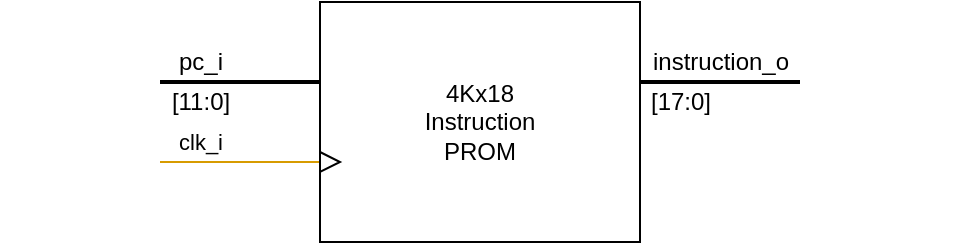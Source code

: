 <mxfile version="13.0.3" type="device"><diagram id="Li5Rl3-0IhGSLnciUuNi" name="Page-1"><mxGraphModel dx="1086" dy="806" grid="1" gridSize="10" guides="1" tooltips="1" connect="1" arrows="1" fold="1" page="1" pageScale="1" pageWidth="850" pageHeight="1100" math="0" shadow="0"><root><mxCell id="0"/><mxCell id="1" parent="0"/><mxCell id="MRmQ-671ziyOcFv2NNGt-1" style="edgeStyle=orthogonalEdgeStyle;rounded=0;orthogonalLoop=1;jettySize=auto;html=1;endArrow=none;endFill=0;strokeWidth=2;" parent="1" source="-xM4Njac7Bel6Wm34ZWw-1" edge="1"><mxGeometry relative="1" as="geometry"><mxPoint x="440" y="120" as="targetPoint"/><Array as="points"><mxPoint x="440" y="120"/></Array></mxGeometry></mxCell><mxCell id="MRmQ-671ziyOcFv2NNGt-2" value="&lt;span style=&quot;font-size: 12px;&quot;&gt;instruction_o&lt;/span&gt;" style="edgeLabel;html=1;align=center;verticalAlign=middle;resizable=0;points=[];labelBackgroundColor=none;" parent="MRmQ-671ziyOcFv2NNGt-1" vertex="1" connectable="0"><mxGeometry x="0.313" relative="1" as="geometry"><mxPoint x="-12.38" y="-10" as="offset"/></mxGeometry></mxCell><mxCell id="MRmQ-671ziyOcFv2NNGt-3" value="&lt;span style=&quot;font-size: 12px;&quot;&gt;[17:0]&lt;/span&gt;" style="edgeLabel;html=1;align=center;verticalAlign=middle;resizable=0;points=[];labelBackgroundColor=none;" parent="MRmQ-671ziyOcFv2NNGt-1" vertex="1" connectable="0"><mxGeometry x="-0.627" relative="1" as="geometry"><mxPoint x="5.24" y="10" as="offset"/></mxGeometry></mxCell><mxCell id="MRmQ-671ziyOcFv2NNGt-4" style="edgeStyle=orthogonalEdgeStyle;rounded=0;orthogonalLoop=1;jettySize=auto;html=1;endArrow=none;endFill=0;strokeWidth=2;" parent="1" source="-xM4Njac7Bel6Wm34ZWw-1" edge="1"><mxGeometry relative="1" as="geometry"><mxPoint x="120" y="120" as="targetPoint"/><Array as="points"><mxPoint x="180" y="120"/><mxPoint x="180" y="120"/></Array></mxGeometry></mxCell><mxCell id="MRmQ-671ziyOcFv2NNGt-5" value="&lt;span style=&quot;font-size: 12px;&quot;&gt;pc_i&lt;/span&gt;" style="edgeLabel;html=1;align=center;verticalAlign=middle;resizable=0;points=[];labelBackgroundColor=none;" parent="MRmQ-671ziyOcFv2NNGt-4" vertex="1" connectable="0"><mxGeometry x="0.127" y="-2" relative="1" as="geometry"><mxPoint x="-14.76" y="-8" as="offset"/></mxGeometry></mxCell><mxCell id="MRmQ-671ziyOcFv2NNGt-6" value="&lt;span style=&quot;font-size: 12px;&quot;&gt;[11:0]&lt;/span&gt;" style="edgeLabel;html=1;align=center;verticalAlign=middle;resizable=0;points=[];labelBackgroundColor=none;" parent="MRmQ-671ziyOcFv2NNGt-4" vertex="1" connectable="0"><mxGeometry x="-0.242" y="-1" relative="1" as="geometry"><mxPoint x="-29.52" y="11" as="offset"/></mxGeometry></mxCell><mxCell id="c9r8SsXnLIncSO47DS2p-2" style="edgeStyle=orthogonalEdgeStyle;rounded=0;orthogonalLoop=1;jettySize=auto;html=1;endArrow=none;endFill=0;fillColor=#ffe6cc;strokeColor=#d79b00;" parent="1" source="-xM4Njac7Bel6Wm34ZWw-1" edge="1"><mxGeometry relative="1" as="geometry"><mxPoint x="120" y="160" as="targetPoint"/><Array as="points"><mxPoint x="180" y="160"/><mxPoint x="180" y="160"/></Array></mxGeometry></mxCell><mxCell id="c9r8SsXnLIncSO47DS2p-3" value="clk_i" style="edgeLabel;html=1;align=center;verticalAlign=middle;resizable=0;points=[];labelBackgroundColor=none;" parent="c9r8SsXnLIncSO47DS2p-2" vertex="1" connectable="0"><mxGeometry x="0.811" y="2" relative="1" as="geometry"><mxPoint x="12.57" y="-12" as="offset"/></mxGeometry></mxCell><mxCell id="-xM4Njac7Bel6Wm34ZWw-1" value="4Kx18&lt;br&gt;Instruction&lt;br&gt;PROM" style="rounded=0;whiteSpace=wrap;html=1;" parent="1" vertex="1"><mxGeometry x="200" y="80" width="160" height="120" as="geometry"/></mxCell><mxCell id="c9r8SsXnLIncSO47DS2p-1" value="" style="rounded=0;whiteSpace=wrap;html=1;fillColor=none;strokeColor=none;" parent="1" vertex="1"><mxGeometry x="40" y="80" width="480" height="40" as="geometry"/></mxCell><mxCell id="c9r8SsXnLIncSO47DS2p-5" value="" style="triangle;whiteSpace=wrap;html=1;" parent="1" vertex="1"><mxGeometry x="200" y="155" width="10" height="10" as="geometry"/></mxCell></root></mxGraphModel></diagram></mxfile>